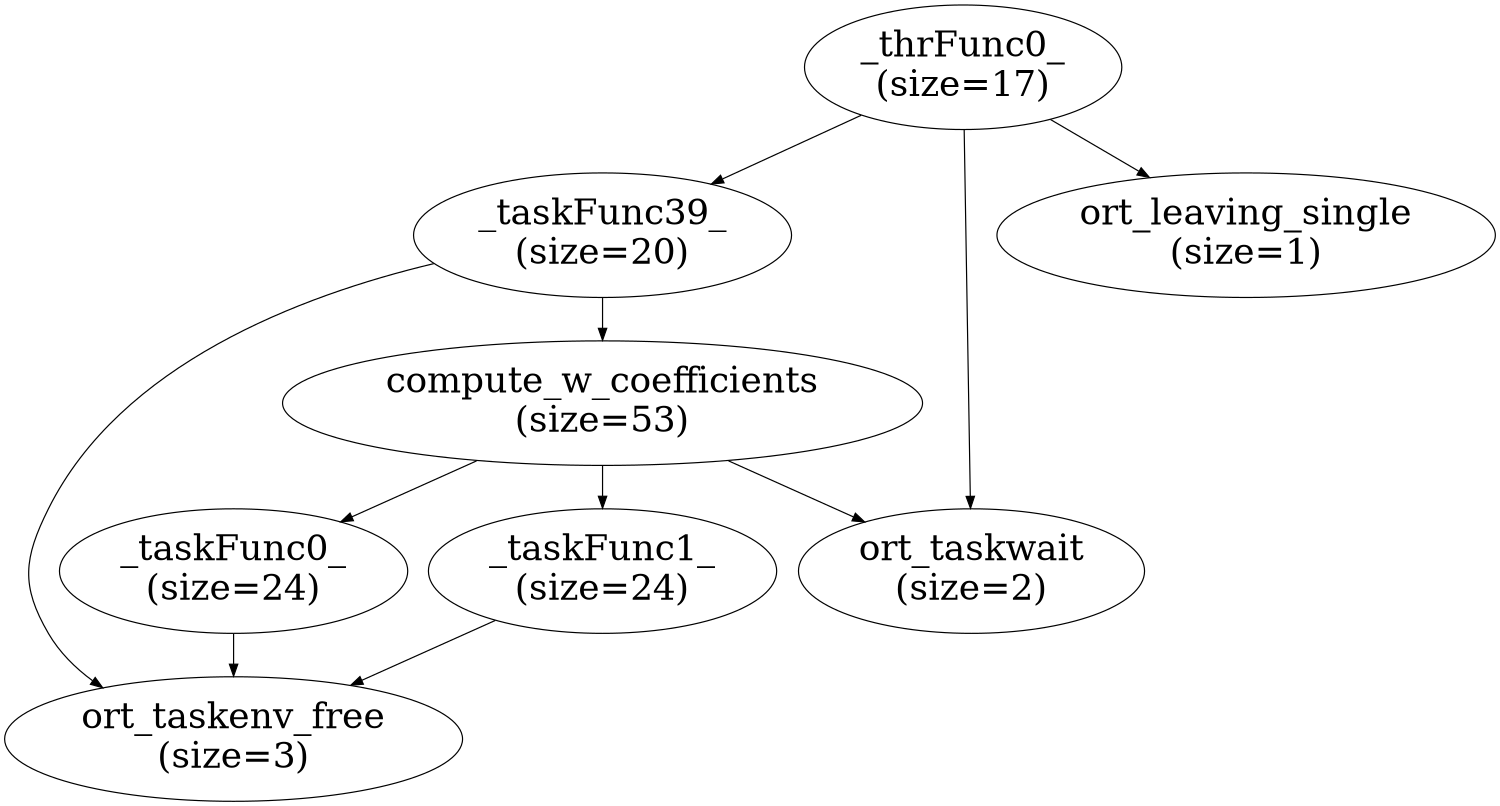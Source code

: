 digraph "" {
  size="10,8";
  rankdir=TB;
  center=1;
  rotate=0;
   {
   node [shape=plaintext,fontsize=10];
   }
   0 [label="_thrFunc0_\n(size=17)",fontsize=30]
   1 [label="_taskFunc39_\n(size=20)",fontsize=30]
   2 [label="compute_w_coefficients\n(size=53)",fontsize=30]
   3 [label="_taskFunc0_\n(size=24)",fontsize=30]
   4 [label="ort_taskenv_free\n(size=3)",fontsize=30]
   5 [label="_taskFunc1_\n(size=24)",fontsize=30]
   6 [label="ort_taskwait\n(size=2)",fontsize=30]
   7 [label="ort_leaving_single\n(size=1)",fontsize=30]
   0->1
   0->6
   0->7
   1->2
   1->4
   2->3
   2->5
   2->6
   3->4
   5->4
}
